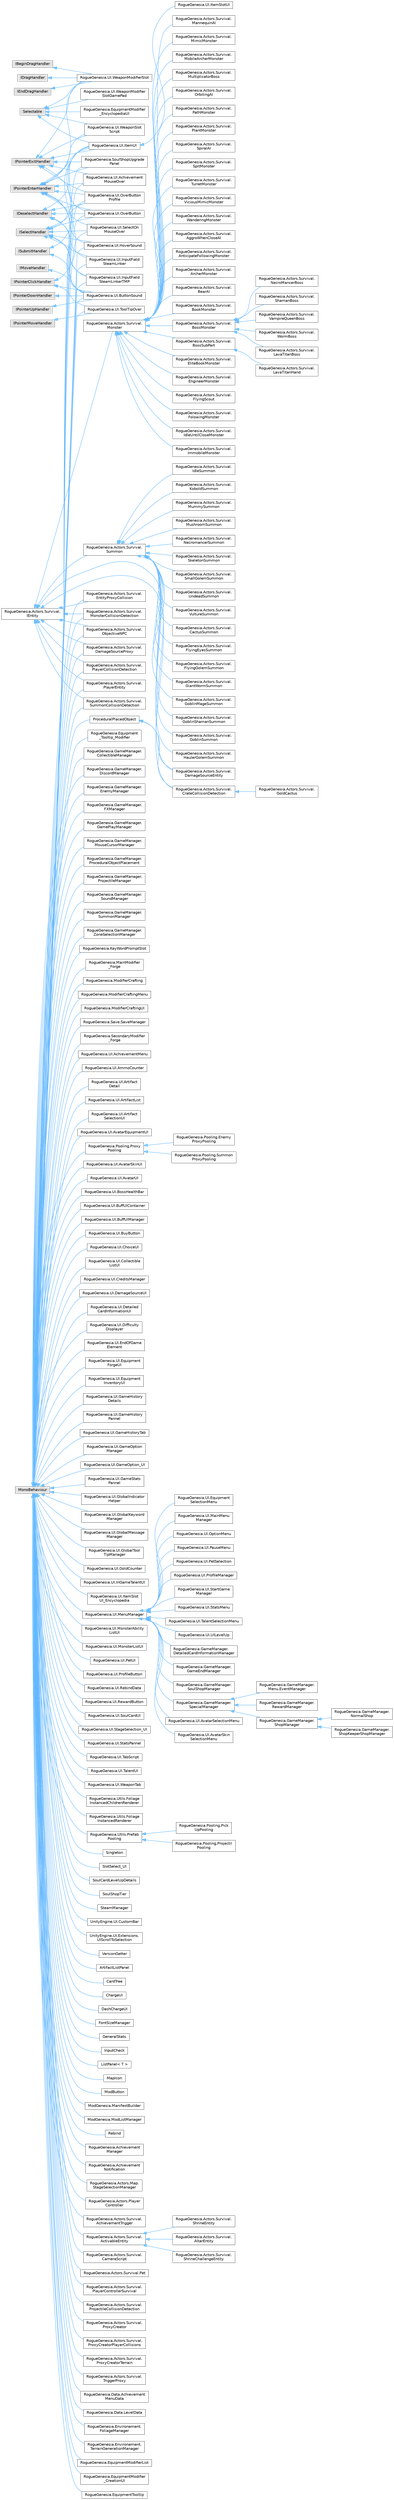 digraph "Graphical Class Hierarchy"
{
 // LATEX_PDF_SIZE
  bgcolor="transparent";
  edge [fontname=Helvetica,fontsize=10,labelfontname=Helvetica,labelfontsize=10];
  node [fontname=Helvetica,fontsize=10,shape=box,height=0.2,width=0.4];
  rankdir="LR";
  Node0 [label="IBeginDragHandler",height=0.2,width=0.4,color="grey60", fillcolor="#E0E0E0", style="filled",tooltip=" "];
  Node0 -> Node1 [dir="back",color="steelblue1",style="solid"];
  Node1 [label="RogueGenesia.UI.WeaponModifierSlot",height=0.2,width=0.4,color="grey40", fillcolor="white", style="filled",URL="$class_rogue_genesia_1_1_u_i_1_1_weapon_modifier_slot.html",tooltip=" "];
  Node146 [label="IDeselectHandler",height=0.2,width=0.4,color="grey60", fillcolor="#E0E0E0", style="filled",tooltip=" "];
  Node146 -> Node147 [dir="back",color="steelblue1",style="solid"];
  Node147 [label="RogueGenesia.UI.InputField\lSteamLinker",height=0.2,width=0.4,color="grey40", fillcolor="white", style="filled",URL="$class_rogue_genesia_1_1_u_i_1_1_input_field_steam_linker.html",tooltip=" "];
  Node146 -> Node150 [dir="back",color="steelblue1",style="solid"];
  Node150 [label="RogueGenesia.UI.InputField\lSteamLinkerTMP",height=0.2,width=0.4,color="grey40", fillcolor="white", style="filled",URL="$class_rogue_genesia_1_1_u_i_1_1_input_field_steam_linker_t_m_p.html",tooltip=" "];
  Node146 -> Node144 [dir="back",color="steelblue1",style="solid"];
  Node144 [label="RogueGenesia.UI.ItemUI",height=0.2,width=0.4,color="grey40", fillcolor="white", style="filled",URL="$class_rogue_genesia_1_1_u_i_1_1_item_u_i.html",tooltip=" "];
  Node144 -> Node145 [dir="back",color="steelblue1",style="solid"];
  Node145 [label="RogueGenesia.UI.ItemSlotUI",height=0.2,width=0.4,color="grey40", fillcolor="white", style="filled",URL="$class_rogue_genesia_1_1_u_i_1_1_item_slot_u_i.html",tooltip=" "];
  Node146 -> Node151 [dir="back",color="steelblue1",style="solid"];
  Node151 [label="RogueGenesia.UI.OverButton",height=0.2,width=0.4,color="grey40", fillcolor="white", style="filled",URL="$class_rogue_genesia_1_1_u_i_1_1_over_button.html",tooltip=" "];
  Node146 -> Node152 [dir="back",color="steelblue1",style="solid"];
  Node152 [label="RogueGenesia.UI.OverButton\lProfile",height=0.2,width=0.4,color="grey40", fillcolor="white", style="filled",URL="$class_rogue_genesia_1_1_u_i_1_1_over_button_profile.html",tooltip=" "];
  Node2 [label="IDragHandler",height=0.2,width=0.4,color="grey60", fillcolor="#E0E0E0", style="filled",tooltip=" "];
  Node2 -> Node1 [dir="back",color="steelblue1",style="solid"];
  Node3 [label="IEndDragHandler",height=0.2,width=0.4,color="grey60", fillcolor="#E0E0E0", style="filled",tooltip=" "];
  Node3 -> Node1 [dir="back",color="steelblue1",style="solid"];
  Node24 [label="RogueGenesia.Actors.Survival.\lIEntity",height=0.2,width=0.4,color="grey40", fillcolor="white", style="filled",URL="$interface_rogue_genesia_1_1_actors_1_1_survival_1_1_i_entity.html",tooltip=" "];
  Node24 -> Node22 [dir="back",color="steelblue1",style="solid"];
  Node22 [label="RogueGenesia.Actors.Survival.\lCrateCollisionDetection",height=0.2,width=0.4,color="grey40", fillcolor="white", style="filled",URL="$class_rogue_genesia_1_1_actors_1_1_survival_1_1_crate_collision_detection.html",tooltip=" "];
  Node22 -> Node23 [dir="back",color="steelblue1",style="solid"];
  Node23 [label="RogueGenesia.Actors.Survival.\lGoldCactus",height=0.2,width=0.4,color="grey40", fillcolor="white", style="filled",URL="$class_rogue_genesia_1_1_actors_1_1_survival_1_1_gold_cactus.html",tooltip=" "];
  Node24 -> Node25 [dir="back",color="steelblue1",style="solid"];
  Node25 [label="RogueGenesia.Actors.Survival.\lDamageSourceEntity",height=0.2,width=0.4,color="grey40", fillcolor="white", style="filled",URL="$class_rogue_genesia_1_1_actors_1_1_survival_1_1_damage_source_entity.html",tooltip=" "];
  Node24 -> Node26 [dir="back",color="steelblue1",style="solid"];
  Node26 [label="RogueGenesia.Actors.Survival.\lDamageSourceProxy",height=0.2,width=0.4,color="grey40", fillcolor="white", style="filled",URL="$class_rogue_genesia_1_1_actors_1_1_survival_1_1_damage_source_proxy.html",tooltip=" "];
  Node24 -> Node27 [dir="back",color="steelblue1",style="solid"];
  Node27 [label="RogueGenesia.Actors.Survival.\lEntityProxyCollision",height=0.2,width=0.4,color="grey40", fillcolor="white", style="filled",URL="$class_rogue_genesia_1_1_actors_1_1_survival_1_1_entity_proxy_collision.html",tooltip=" "];
  Node24 -> Node28 [dir="back",color="steelblue1",style="solid"];
  Node28 [label="RogueGenesia.Actors.Survival.\lMonster",height=0.2,width=0.4,color="grey40", fillcolor="white", style="filled",URL="$class_rogue_genesia_1_1_actors_1_1_survival_1_1_monster.html",tooltip=" "];
  Node28 -> Node29 [dir="back",color="steelblue1",style="solid"];
  Node29 [label="RogueGenesia.Actors.Survival.\lAggroWhenCloseAI",height=0.2,width=0.4,color="grey40", fillcolor="white", style="filled",URL="$class_rogue_genesia_1_1_actors_1_1_survival_1_1_aggro_when_close_a_i.html",tooltip=" "];
  Node28 -> Node30 [dir="back",color="steelblue1",style="solid"];
  Node30 [label="RogueGenesia.Actors.Survival.\lAnticipateFollowingMonster",height=0.2,width=0.4,color="grey40", fillcolor="white", style="filled",URL="$class_rogue_genesia_1_1_actors_1_1_survival_1_1_anticipate_following_monster.html",tooltip=" "];
  Node28 -> Node31 [dir="back",color="steelblue1",style="solid"];
  Node31 [label="RogueGenesia.Actors.Survival.\lArcherMonster",height=0.2,width=0.4,color="grey40", fillcolor="white", style="filled",URL="$class_rogue_genesia_1_1_actors_1_1_survival_1_1_archer_monster.html",tooltip=" "];
  Node28 -> Node32 [dir="back",color="steelblue1",style="solid"];
  Node32 [label="RogueGenesia.Actors.Survival.\lBearAI",height=0.2,width=0.4,color="grey40", fillcolor="white", style="filled",URL="$class_rogue_genesia_1_1_actors_1_1_survival_1_1_bear_a_i.html",tooltip=" "];
  Node28 -> Node33 [dir="back",color="steelblue1",style="solid"];
  Node33 [label="RogueGenesia.Actors.Survival.\lBookMonster",height=0.2,width=0.4,color="grey40", fillcolor="white", style="filled",URL="$class_rogue_genesia_1_1_actors_1_1_survival_1_1_book_monster.html",tooltip=" "];
  Node28 -> Node34 [dir="back",color="steelblue1",style="solid"];
  Node34 [label="RogueGenesia.Actors.Survival.\lBossMonster",height=0.2,width=0.4,color="grey40", fillcolor="white", style="filled",URL="$class_rogue_genesia_1_1_actors_1_1_survival_1_1_boss_monster.html",tooltip=" "];
  Node34 -> Node35 [dir="back",color="steelblue1",style="solid"];
  Node35 [label="RogueGenesia.Actors.Survival.\lLavaTitanBoss",height=0.2,width=0.4,color="grey40", fillcolor="white", style="filled",URL="$class_rogue_genesia_1_1_actors_1_1_survival_1_1_lava_titan_boss.html",tooltip=" "];
  Node34 -> Node36 [dir="back",color="steelblue1",style="solid"];
  Node36 [label="RogueGenesia.Actors.Survival.\lNecroMancerBoss",height=0.2,width=0.4,color="grey40", fillcolor="white", style="filled",URL="$class_rogue_genesia_1_1_actors_1_1_survival_1_1_necro_mancer_boss.html",tooltip=" "];
  Node34 -> Node37 [dir="back",color="steelblue1",style="solid"];
  Node37 [label="RogueGenesia.Actors.Survival.\lShamanBoss",height=0.2,width=0.4,color="grey40", fillcolor="white", style="filled",URL="$class_rogue_genesia_1_1_actors_1_1_survival_1_1_shaman_boss.html",tooltip=" "];
  Node34 -> Node38 [dir="back",color="steelblue1",style="solid"];
  Node38 [label="RogueGenesia.Actors.Survival.\lVampireQueenBoss",height=0.2,width=0.4,color="grey40", fillcolor="white", style="filled",URL="$class_rogue_genesia_1_1_actors_1_1_survival_1_1_vampire_queen_boss.html",tooltip=" "];
  Node34 -> Node39 [dir="back",color="steelblue1",style="solid"];
  Node39 [label="RogueGenesia.Actors.Survival.\lWormBoss",height=0.2,width=0.4,color="grey40", fillcolor="white", style="filled",URL="$class_rogue_genesia_1_1_actors_1_1_survival_1_1_worm_boss.html",tooltip=" "];
  Node28 -> Node40 [dir="back",color="steelblue1",style="solid"];
  Node40 [label="RogueGenesia.Actors.Survival.\lBossSubPart",height=0.2,width=0.4,color="grey40", fillcolor="white", style="filled",URL="$class_rogue_genesia_1_1_actors_1_1_survival_1_1_boss_sub_part.html",tooltip=" "];
  Node40 -> Node41 [dir="back",color="steelblue1",style="solid"];
  Node41 [label="RogueGenesia.Actors.Survival.\lLavaTitanHand",height=0.2,width=0.4,color="grey40", fillcolor="white", style="filled",URL="$class_rogue_genesia_1_1_actors_1_1_survival_1_1_lava_titan_hand.html",tooltip=" "];
  Node28 -> Node42 [dir="back",color="steelblue1",style="solid"];
  Node42 [label="RogueGenesia.Actors.Survival.\lEliteBookMonster",height=0.2,width=0.4,color="grey40", fillcolor="white", style="filled",URL="$class_rogue_genesia_1_1_actors_1_1_survival_1_1_elite_book_monster.html",tooltip=" "];
  Node28 -> Node43 [dir="back",color="steelblue1",style="solid"];
  Node43 [label="RogueGenesia.Actors.Survival.\lEngineerMonster",height=0.2,width=0.4,color="grey40", fillcolor="white", style="filled",URL="$class_rogue_genesia_1_1_actors_1_1_survival_1_1_engineer_monster.html",tooltip=" "];
  Node28 -> Node44 [dir="back",color="steelblue1",style="solid"];
  Node44 [label="RogueGenesia.Actors.Survival.\lFlyingScout",height=0.2,width=0.4,color="grey40", fillcolor="white", style="filled",URL="$class_rogue_genesia_1_1_actors_1_1_survival_1_1_flying_scout.html",tooltip=" "];
  Node28 -> Node45 [dir="back",color="steelblue1",style="solid"];
  Node45 [label="RogueGenesia.Actors.Survival.\lFolowingMonster",height=0.2,width=0.4,color="grey40", fillcolor="white", style="filled",URL="$class_rogue_genesia_1_1_actors_1_1_survival_1_1_folowing_monster.html",tooltip=" "];
  Node28 -> Node46 [dir="back",color="steelblue1",style="solid"];
  Node46 [label="RogueGenesia.Actors.Survival.\lIdleUntilCloseMonster",height=0.2,width=0.4,color="grey40", fillcolor="white", style="filled",URL="$class_rogue_genesia_1_1_actors_1_1_survival_1_1_idle_until_close_monster.html",tooltip=" "];
  Node28 -> Node47 [dir="back",color="steelblue1",style="solid"];
  Node47 [label="RogueGenesia.Actors.Survival.\lImmobileMonster",height=0.2,width=0.4,color="grey40", fillcolor="white", style="filled",URL="$class_rogue_genesia_1_1_actors_1_1_survival_1_1_immobile_monster.html",tooltip=" "];
  Node28 -> Node48 [dir="back",color="steelblue1",style="solid"];
  Node48 [label="RogueGenesia.Actors.Survival.\lMannequinAI",height=0.2,width=0.4,color="grey40", fillcolor="white", style="filled",URL="$class_rogue_genesia_1_1_actors_1_1_survival_1_1_mannequin_a_i.html",tooltip=" "];
  Node28 -> Node49 [dir="back",color="steelblue1",style="solid"];
  Node49 [label="RogueGenesia.Actors.Survival.\lMimicMonster",height=0.2,width=0.4,color="grey40", fillcolor="white", style="filled",URL="$class_rogue_genesia_1_1_actors_1_1_survival_1_1_mimic_monster.html",tooltip=" "];
  Node28 -> Node50 [dir="back",color="steelblue1",style="solid"];
  Node50 [label="RogueGenesia.Actors.Survival.\lMobileArcherMonster",height=0.2,width=0.4,color="grey40", fillcolor="white", style="filled",URL="$class_rogue_genesia_1_1_actors_1_1_survival_1_1_mobile_archer_monster.html",tooltip=" "];
  Node28 -> Node51 [dir="back",color="steelblue1",style="solid"];
  Node51 [label="RogueGenesia.Actors.Survival.\lMultiplicatorBoss",height=0.2,width=0.4,color="grey40", fillcolor="white", style="filled",URL="$class_rogue_genesia_1_1_actors_1_1_survival_1_1_multiplicator_boss.html",tooltip=" "];
  Node28 -> Node52 [dir="back",color="steelblue1",style="solid"];
  Node52 [label="RogueGenesia.Actors.Survival.\lOrbitingAI",height=0.2,width=0.4,color="grey40", fillcolor="white", style="filled",URL="$class_rogue_genesia_1_1_actors_1_1_survival_1_1_orbiting_a_i.html",tooltip=" "];
  Node28 -> Node53 [dir="back",color="steelblue1",style="solid"];
  Node53 [label="RogueGenesia.Actors.Survival.\lPathMonster",height=0.2,width=0.4,color="grey40", fillcolor="white", style="filled",URL="$class_rogue_genesia_1_1_actors_1_1_survival_1_1_path_monster.html",tooltip=" "];
  Node28 -> Node54 [dir="back",color="steelblue1",style="solid"];
  Node54 [label="RogueGenesia.Actors.Survival.\lPlantMonster",height=0.2,width=0.4,color="grey40", fillcolor="white", style="filled",URL="$class_rogue_genesia_1_1_actors_1_1_survival_1_1_plant_monster.html",tooltip=" "];
  Node28 -> Node55 [dir="back",color="steelblue1",style="solid"];
  Node55 [label="RogueGenesia.Actors.Survival.\lSpiralAI",height=0.2,width=0.4,color="grey40", fillcolor="white", style="filled",URL="$class_rogue_genesia_1_1_actors_1_1_survival_1_1_spiral_a_i.html",tooltip=" "];
  Node28 -> Node56 [dir="back",color="steelblue1",style="solid"];
  Node56 [label="RogueGenesia.Actors.Survival.\lSpitMonster",height=0.2,width=0.4,color="grey40", fillcolor="white", style="filled",URL="$class_rogue_genesia_1_1_actors_1_1_survival_1_1_spit_monster.html",tooltip=" "];
  Node28 -> Node57 [dir="back",color="steelblue1",style="solid"];
  Node57 [label="RogueGenesia.Actors.Survival.\lTurretMonster",height=0.2,width=0.4,color="grey40", fillcolor="white", style="filled",URL="$class_rogue_genesia_1_1_actors_1_1_survival_1_1_turret_monster.html",tooltip=" "];
  Node28 -> Node58 [dir="back",color="steelblue1",style="solid"];
  Node58 [label="RogueGenesia.Actors.Survival.\lViciousMimicMonster",height=0.2,width=0.4,color="grey40", fillcolor="white", style="filled",URL="$class_rogue_genesia_1_1_actors_1_1_survival_1_1_vicious_mimic_monster.html",tooltip=" "];
  Node28 -> Node59 [dir="back",color="steelblue1",style="solid"];
  Node59 [label="RogueGenesia.Actors.Survival.\lWanderingMonster",height=0.2,width=0.4,color="grey40", fillcolor="white", style="filled",URL="$class_rogue_genesia_1_1_actors_1_1_survival_1_1_wandering_monster.html",tooltip=" "];
  Node24 -> Node60 [dir="back",color="steelblue1",style="solid"];
  Node60 [label="RogueGenesia.Actors.Survival.\lMonsterCollisionDetection",height=0.2,width=0.4,color="grey40", fillcolor="white", style="filled",URL="$class_rogue_genesia_1_1_actors_1_1_survival_1_1_monster_collision_detection.html",tooltip=" "];
  Node24 -> Node61 [dir="back",color="steelblue1",style="solid"];
  Node61 [label="RogueGenesia.Actors.Survival.\lObjectiveNPC",height=0.2,width=0.4,color="grey40", fillcolor="white", style="filled",URL="$class_rogue_genesia_1_1_actors_1_1_survival_1_1_objective_n_p_c.html",tooltip=" "];
  Node24 -> Node62 [dir="back",color="steelblue1",style="solid"];
  Node62 [label="RogueGenesia.Actors.Survival.\lPlayerCollisionDetection",height=0.2,width=0.4,color="grey40", fillcolor="white", style="filled",URL="$class_rogue_genesia_1_1_actors_1_1_survival_1_1_player_collision_detection.html",tooltip=" "];
  Node24 -> Node63 [dir="back",color="steelblue1",style="solid"];
  Node63 [label="RogueGenesia.Actors.Survival.\lPlayerEntity",height=0.2,width=0.4,color="grey40", fillcolor="white", style="filled",URL="$class_rogue_genesia_1_1_actors_1_1_survival_1_1_player_entity.html",tooltip=" "];
  Node24 -> Node64 [dir="back",color="steelblue1",style="solid"];
  Node64 [label="RogueGenesia.Actors.Survival.\lSummon",height=0.2,width=0.4,color="grey40", fillcolor="white", style="filled",URL="$class_rogue_genesia_1_1_actors_1_1_survival_1_1_summon.html",tooltip=" "];
  Node64 -> Node65 [dir="back",color="steelblue1",style="solid"];
  Node65 [label="RogueGenesia.Actors.Survival.\lCactusSummon",height=0.2,width=0.4,color="grey40", fillcolor="white", style="filled",URL="$class_rogue_genesia_1_1_actors_1_1_survival_1_1_cactus_summon.html",tooltip=" "];
  Node64 -> Node66 [dir="back",color="steelblue1",style="solid"];
  Node66 [label="RogueGenesia.Actors.Survival.\lFlyingEyesSummon",height=0.2,width=0.4,color="grey40", fillcolor="white", style="filled",URL="$class_rogue_genesia_1_1_actors_1_1_survival_1_1_flying_eyes_summon.html",tooltip=" "];
  Node64 -> Node67 [dir="back",color="steelblue1",style="solid"];
  Node67 [label="RogueGenesia.Actors.Survival.\lFlyingGolemSummon",height=0.2,width=0.4,color="grey40", fillcolor="white", style="filled",URL="$class_rogue_genesia_1_1_actors_1_1_survival_1_1_flying_golem_summon.html",tooltip=" "];
  Node64 -> Node68 [dir="back",color="steelblue1",style="solid"];
  Node68 [label="RogueGenesia.Actors.Survival.\lGiantWormSummon",height=0.2,width=0.4,color="grey40", fillcolor="white", style="filled",URL="$class_rogue_genesia_1_1_actors_1_1_survival_1_1_giant_worm_summon.html",tooltip=" "];
  Node64 -> Node69 [dir="back",color="steelblue1",style="solid"];
  Node69 [label="RogueGenesia.Actors.Survival.\lGoblinMageSummon",height=0.2,width=0.4,color="grey40", fillcolor="white", style="filled",URL="$class_rogue_genesia_1_1_actors_1_1_survival_1_1_goblin_mage_summon.html",tooltip=" "];
  Node64 -> Node70 [dir="back",color="steelblue1",style="solid"];
  Node70 [label="RogueGenesia.Actors.Survival.\lGoblinShamanSummon",height=0.2,width=0.4,color="grey40", fillcolor="white", style="filled",URL="$class_rogue_genesia_1_1_actors_1_1_survival_1_1_goblin_shaman_summon.html",tooltip=" "];
  Node64 -> Node71 [dir="back",color="steelblue1",style="solid"];
  Node71 [label="RogueGenesia.Actors.Survival.\lGoblinSummon",height=0.2,width=0.4,color="grey40", fillcolor="white", style="filled",URL="$class_rogue_genesia_1_1_actors_1_1_survival_1_1_goblin_summon.html",tooltip=" "];
  Node64 -> Node72 [dir="back",color="steelblue1",style="solid"];
  Node72 [label="RogueGenesia.Actors.Survival.\lHaulerGolemSummon",height=0.2,width=0.4,color="grey40", fillcolor="white", style="filled",URL="$class_rogue_genesia_1_1_actors_1_1_survival_1_1_hauler_golem_summon.html",tooltip=" "];
  Node64 -> Node73 [dir="back",color="steelblue1",style="solid"];
  Node73 [label="RogueGenesia.Actors.Survival.\lIdleSummon",height=0.2,width=0.4,color="grey40", fillcolor="white", style="filled",URL="$class_rogue_genesia_1_1_actors_1_1_survival_1_1_idle_summon.html",tooltip=" "];
  Node64 -> Node74 [dir="back",color="steelblue1",style="solid"];
  Node74 [label="RogueGenesia.Actors.Survival.\lKoboldSummon",height=0.2,width=0.4,color="grey40", fillcolor="white", style="filled",URL="$class_rogue_genesia_1_1_actors_1_1_survival_1_1_kobold_summon.html",tooltip=" "];
  Node64 -> Node75 [dir="back",color="steelblue1",style="solid"];
  Node75 [label="RogueGenesia.Actors.Survival.\lMummySummon",height=0.2,width=0.4,color="grey40", fillcolor="white", style="filled",URL="$class_rogue_genesia_1_1_actors_1_1_survival_1_1_mummy_summon.html",tooltip=" "];
  Node64 -> Node76 [dir="back",color="steelblue1",style="solid"];
  Node76 [label="RogueGenesia.Actors.Survival.\lMushroomSummon",height=0.2,width=0.4,color="grey40", fillcolor="white", style="filled",URL="$class_rogue_genesia_1_1_actors_1_1_survival_1_1_mushroom_summon.html",tooltip=" "];
  Node64 -> Node77 [dir="back",color="steelblue1",style="solid"];
  Node77 [label="RogueGenesia.Actors.Survival.\lNecromancerSummon",height=0.2,width=0.4,color="grey40", fillcolor="white", style="filled",URL="$class_rogue_genesia_1_1_actors_1_1_survival_1_1_necromancer_summon.html",tooltip=" "];
  Node64 -> Node78 [dir="back",color="steelblue1",style="solid"];
  Node78 [label="RogueGenesia.Actors.Survival.\lSkeletonSummon",height=0.2,width=0.4,color="grey40", fillcolor="white", style="filled",URL="$class_rogue_genesia_1_1_actors_1_1_survival_1_1_skeleton_summon.html",tooltip=" "];
  Node64 -> Node79 [dir="back",color="steelblue1",style="solid"];
  Node79 [label="RogueGenesia.Actors.Survival.\lSmallGolemSummon",height=0.2,width=0.4,color="grey40", fillcolor="white", style="filled",URL="$class_rogue_genesia_1_1_actors_1_1_survival_1_1_small_golem_summon.html",tooltip=" "];
  Node64 -> Node80 [dir="back",color="steelblue1",style="solid"];
  Node80 [label="RogueGenesia.Actors.Survival.\lUndeadSummon",height=0.2,width=0.4,color="grey40", fillcolor="white", style="filled",URL="$class_rogue_genesia_1_1_actors_1_1_survival_1_1_undead_summon.html",tooltip=" "];
  Node64 -> Node81 [dir="back",color="steelblue1",style="solid"];
  Node81 [label="RogueGenesia.Actors.Survival.\lVultureSummon",height=0.2,width=0.4,color="grey40", fillcolor="white", style="filled",URL="$class_rogue_genesia_1_1_actors_1_1_survival_1_1_vulture_summon.html",tooltip=" "];
  Node24 -> Node82 [dir="back",color="steelblue1",style="solid"];
  Node82 [label="RogueGenesia.Actors.Survival.\lSummonCollisionDetection",height=0.2,width=0.4,color="grey40", fillcolor="white", style="filled",URL="$class_rogue_genesia_1_1_actors_1_1_survival_1_1_summon_collision_detection.html",tooltip=" "];
  Node142 [label="IMoveHandler",height=0.2,width=0.4,color="grey60", fillcolor="#E0E0E0", style="filled",tooltip=" "];
  Node142 -> Node141 [dir="back",color="steelblue1",style="solid"];
  Node141 [label="RogueGenesia.UI.ButtonSound",height=0.2,width=0.4,color="grey40", fillcolor="white", style="filled",URL="$class_rogue_genesia_1_1_u_i_1_1_button_sound.html",tooltip=" "];
  Node143 [label="IPointerClickHandler",height=0.2,width=0.4,color="grey60", fillcolor="#E0E0E0", style="filled",tooltip=" "];
  Node143 -> Node141 [dir="back",color="steelblue1",style="solid"];
  Node143 -> Node144 [dir="back",color="steelblue1",style="solid"];
  Node143 -> Node159 [dir="back",color="steelblue1",style="solid"];
  Node159 [label="RogueGenesia.UI.ToolTipOver",height=0.2,width=0.4,color="grey40", fillcolor="white", style="filled",URL="$class_rogue_genesia_1_1_u_i_1_1_tool_tip_over.html",tooltip=" "];
  Node161 [label="IPointerDownHandler",height=0.2,width=0.4,color="grey60", fillcolor="#E0E0E0", style="filled",tooltip=" "];
  Node161 -> Node141 [dir="back",color="steelblue1",style="solid"];
  Node4 [label="IPointerEnterHandler",height=0.2,width=0.4,color="grey60", fillcolor="#E0E0E0", style="filled",tooltip=" "];
  Node4 -> Node5 [dir="back",color="steelblue1",style="solid"];
  Node5 [label="RogueGenesia.SoulShopUpgrade\lPanel",height=0.2,width=0.4,color="grey40", fillcolor="white", style="filled",URL="$class_rogue_genesia_1_1_soul_shop_upgrade_panel.html",tooltip=" "];
  Node4 -> Node7 [dir="back",color="steelblue1",style="solid"];
  Node7 [label="RogueGenesia.UI.Achievement\lMouseOver",height=0.2,width=0.4,color="grey40", fillcolor="white", style="filled",URL="$class_rogue_genesia_1_1_u_i_1_1_achievement_mouse_over.html",tooltip=" "];
  Node4 -> Node141 [dir="back",color="steelblue1",style="solid"];
  Node4 -> Node149 [dir="back",color="steelblue1",style="solid"];
  Node149 [label="RogueGenesia.UI.HoverSound",height=0.2,width=0.4,color="grey40", fillcolor="white", style="filled",URL="$class_rogue_genesia_1_1_u_i_1_1_hover_sound.html",tooltip=" "];
  Node4 -> Node144 [dir="back",color="steelblue1",style="solid"];
  Node4 -> Node151 [dir="back",color="steelblue1",style="solid"];
  Node4 -> Node152 [dir="back",color="steelblue1",style="solid"];
  Node4 -> Node153 [dir="back",color="steelblue1",style="solid"];
  Node153 [label="RogueGenesia.UI.SelectOn\lMouseOver",height=0.2,width=0.4,color="grey40", fillcolor="white", style="filled",URL="$class_rogue_genesia_1_1_u_i_1_1_select_on_mouse_over.html",tooltip=" "];
  Node4 -> Node1 [dir="back",color="steelblue1",style="solid"];
  Node4 -> Node158 [dir="back",color="steelblue1",style="solid"];
  Node158 [label="RogueGenesia.UI.WeaponSlot\lScript",height=0.2,width=0.4,color="grey40", fillcolor="white", style="filled",URL="$class_rogue_genesia_1_1_u_i_1_1_weapon_slot_script.html",tooltip=" "];
  Node6 [label="IPointerExitHandler",height=0.2,width=0.4,color="grey60", fillcolor="#E0E0E0", style="filled",tooltip=" "];
  Node6 -> Node5 [dir="back",color="steelblue1",style="solid"];
  Node6 -> Node7 [dir="back",color="steelblue1",style="solid"];
  Node6 -> Node144 [dir="back",color="steelblue1",style="solid"];
  Node6 -> Node151 [dir="back",color="steelblue1",style="solid"];
  Node6 -> Node152 [dir="back",color="steelblue1",style="solid"];
  Node6 -> Node1 [dir="back",color="steelblue1",style="solid"];
  Node6 -> Node158 [dir="back",color="steelblue1",style="solid"];
  Node160 [label="IPointerMoveHandler",height=0.2,width=0.4,color="grey60", fillcolor="#E0E0E0", style="filled",tooltip=" "];
  Node160 -> Node159 [dir="back",color="steelblue1",style="solid"];
  Node162 [label="IPointerUpHandler",height=0.2,width=0.4,color="grey60", fillcolor="#E0E0E0", style="filled",tooltip=" "];
  Node162 -> Node141 [dir="back",color="steelblue1",style="solid"];
  Node148 [label="ISelectHandler",height=0.2,width=0.4,color="grey60", fillcolor="#E0E0E0", style="filled",tooltip=" "];
  Node148 -> Node141 [dir="back",color="steelblue1",style="solid"];
  Node148 -> Node149 [dir="back",color="steelblue1",style="solid"];
  Node148 -> Node147 [dir="back",color="steelblue1",style="solid"];
  Node148 -> Node150 [dir="back",color="steelblue1",style="solid"];
  Node148 -> Node144 [dir="back",color="steelblue1",style="solid"];
  Node148 -> Node151 [dir="back",color="steelblue1",style="solid"];
  Node148 -> Node152 [dir="back",color="steelblue1",style="solid"];
  Node148 -> Node153 [dir="back",color="steelblue1",style="solid"];
  Node154 [label="ISubmitHandler",height=0.2,width=0.4,color="grey60", fillcolor="#E0E0E0", style="filled",tooltip=" "];
  Node154 -> Node141 [dir="back",color="steelblue1",style="solid"];
  Node154 -> Node144 [dir="back",color="steelblue1",style="solid"];
  Node8 [label="MonoBehaviour",height=0.2,width=0.4,color="grey60", fillcolor="#E0E0E0", style="filled",tooltip=" "];
  Node8 -> Node9 [dir="back",color="steelblue1",style="solid"];
  Node9 [label="ArtifactListPanel",height=0.2,width=0.4,color="grey40", fillcolor="white", style="filled",URL="$class_artifact_list_panel.html",tooltip=" "];
  Node8 -> Node10 [dir="back",color="steelblue1",style="solid"];
  Node10 [label="CardTree",height=0.2,width=0.4,color="grey40", fillcolor="white", style="filled",URL="$class_card_tree.html",tooltip=" "];
  Node8 -> Node11 [dir="back",color="steelblue1",style="solid"];
  Node11 [label="ChargeUI",height=0.2,width=0.4,color="grey40", fillcolor="white", style="filled",URL="$class_charge_u_i.html",tooltip=" "];
  Node8 -> Node12 [dir="back",color="steelblue1",style="solid"];
  Node12 [label="DashChargeUI",height=0.2,width=0.4,color="grey40", fillcolor="white", style="filled",URL="$class_dash_charge_u_i.html",tooltip=" "];
  Node8 -> Node13 [dir="back",color="steelblue1",style="solid"];
  Node13 [label="FontSizeManager",height=0.2,width=0.4,color="grey40", fillcolor="white", style="filled",URL="$class_font_size_manager.html",tooltip=" "];
  Node8 -> Node14 [dir="back",color="steelblue1",style="solid"];
  Node14 [label="GeneralStats",height=0.2,width=0.4,color="grey40", fillcolor="white", style="filled",URL="$class_general_stats.html",tooltip=" "];
  Node8 -> Node15 [dir="back",color="steelblue1",style="solid"];
  Node15 [label="InputCheck",height=0.2,width=0.4,color="grey40", fillcolor="white", style="filled",URL="$class_input_check.html",tooltip=" "];
  Node8 -> Node16 [dir="back",color="steelblue1",style="solid"];
  Node16 [label="ListPanel\< T \>",height=0.2,width=0.4,color="grey40", fillcolor="white", style="filled",URL="$class_list_panel.html",tooltip=" "];
  Node8 -> Node17 [dir="back",color="steelblue1",style="solid"];
  Node17 [label="MapIcon",height=0.2,width=0.4,color="grey40", fillcolor="white", style="filled",URL="$class_map_icon.html",tooltip=" "];
  Node8 -> Node18 [dir="back",color="steelblue1",style="solid"];
  Node18 [label="ModButton",height=0.2,width=0.4,color="grey40", fillcolor="white", style="filled",URL="$class_mod_button.html",tooltip=" "];
  Node8 -> Node19 [dir="back",color="steelblue1",style="solid"];
  Node19 [label="ModGenesia.ManifestBuilder",height=0.2,width=0.4,color="grey40", fillcolor="white", style="filled",URL="$class_mod_genesia_1_1_manifest_builder.html",tooltip=" "];
  Node8 -> Node20 [dir="back",color="steelblue1",style="solid"];
  Node20 [label="ModGenesia.ModListManager",height=0.2,width=0.4,color="grey40", fillcolor="white", style="filled",URL="$class_mod_genesia_1_1_mod_list_manager.html",tooltip=" "];
  Node8 -> Node21 [dir="back",color="steelblue1",style="solid"];
  Node21 [label="ProceduralPlacedObject",height=0.2,width=0.4,color="grey40", fillcolor="white", style="filled",URL="$class_procedural_placed_object.html",tooltip=" "];
  Node21 -> Node22 [dir="back",color="steelblue1",style="solid"];
  Node21 -> Node25 [dir="back",color="steelblue1",style="solid"];
  Node8 -> Node83 [dir="back",color="steelblue1",style="solid"];
  Node83 [label="Rebind",height=0.2,width=0.4,color="grey40", fillcolor="white", style="filled",URL="$class_rebind.html",tooltip=" "];
  Node8 -> Node84 [dir="back",color="steelblue1",style="solid"];
  Node84 [label="RogueGenesia.Achievement\lManager",height=0.2,width=0.4,color="grey40", fillcolor="white", style="filled",URL="$class_rogue_genesia_1_1_achievement_manager.html",tooltip=" "];
  Node8 -> Node85 [dir="back",color="steelblue1",style="solid"];
  Node85 [label="RogueGenesia.Achievement\lNotification",height=0.2,width=0.4,color="grey40", fillcolor="white", style="filled",URL="$class_rogue_genesia_1_1_achievement_notification.html",tooltip=" "];
  Node8 -> Node86 [dir="back",color="steelblue1",style="solid"];
  Node86 [label="RogueGenesia.Actors.Map.\lStageSelectionManager",height=0.2,width=0.4,color="grey40", fillcolor="white", style="filled",URL="$class_rogue_genesia_1_1_actors_1_1_map_1_1_stage_selection_manager.html",tooltip=" "];
  Node8 -> Node87 [dir="back",color="steelblue1",style="solid"];
  Node87 [label="RogueGenesia.Actors.Player\lController",height=0.2,width=0.4,color="grey40", fillcolor="white", style="filled",URL="$class_rogue_genesia_1_1_actors_1_1_player_controller.html",tooltip=" "];
  Node8 -> Node88 [dir="back",color="steelblue1",style="solid"];
  Node88 [label="RogueGenesia.Actors.Survival.\lAchievementTrigger",height=0.2,width=0.4,color="grey40", fillcolor="white", style="filled",URL="$class_rogue_genesia_1_1_actors_1_1_survival_1_1_achievement_trigger.html",tooltip=" "];
  Node8 -> Node89 [dir="back",color="steelblue1",style="solid"];
  Node89 [label="RogueGenesia.Actors.Survival.\lActivableEntity",height=0.2,width=0.4,color="grey40", fillcolor="white", style="filled",URL="$class_rogue_genesia_1_1_actors_1_1_survival_1_1_activable_entity.html",tooltip=" "];
  Node89 -> Node90 [dir="back",color="steelblue1",style="solid"];
  Node90 [label="RogueGenesia.Actors.Survival.\lAltarEntity",height=0.2,width=0.4,color="grey40", fillcolor="white", style="filled",URL="$class_rogue_genesia_1_1_actors_1_1_survival_1_1_altar_entity.html",tooltip=" "];
  Node89 -> Node91 [dir="back",color="steelblue1",style="solid"];
  Node91 [label="RogueGenesia.Actors.Survival.\lShrineChallengeEntity",height=0.2,width=0.4,color="grey40", fillcolor="white", style="filled",URL="$class_rogue_genesia_1_1_actors_1_1_survival_1_1_shrine_challenge_entity.html",tooltip=" "];
  Node89 -> Node92 [dir="back",color="steelblue1",style="solid"];
  Node92 [label="RogueGenesia.Actors.Survival.\lShrineEntity",height=0.2,width=0.4,color="grey40", fillcolor="white", style="filled",URL="$class_rogue_genesia_1_1_actors_1_1_survival_1_1_shrine_entity.html",tooltip=" "];
  Node8 -> Node93 [dir="back",color="steelblue1",style="solid"];
  Node93 [label="RogueGenesia.Actors.Survival.\lCameraScript",height=0.2,width=0.4,color="grey40", fillcolor="white", style="filled",URL="$class_rogue_genesia_1_1_actors_1_1_survival_1_1_camera_script.html",tooltip=" "];
  Node8 -> Node26 [dir="back",color="steelblue1",style="solid"];
  Node8 -> Node27 [dir="back",color="steelblue1",style="solid"];
  Node8 -> Node60 [dir="back",color="steelblue1",style="solid"];
  Node8 -> Node61 [dir="back",color="steelblue1",style="solid"];
  Node8 -> Node94 [dir="back",color="steelblue1",style="solid"];
  Node94 [label="RogueGenesia.Actors.Survival.Pet",height=0.2,width=0.4,color="grey40", fillcolor="white", style="filled",URL="$class_rogue_genesia_1_1_actors_1_1_survival_1_1_pet.html",tooltip=" "];
  Node8 -> Node62 [dir="back",color="steelblue1",style="solid"];
  Node8 -> Node95 [dir="back",color="steelblue1",style="solid"];
  Node95 [label="RogueGenesia.Actors.Survival.\lPlayerControllerSurvival",height=0.2,width=0.4,color="grey40", fillcolor="white", style="filled",URL="$class_rogue_genesia_1_1_actors_1_1_survival_1_1_player_controller_survival.html",tooltip=" "];
  Node8 -> Node63 [dir="back",color="steelblue1",style="solid"];
  Node8 -> Node96 [dir="back",color="steelblue1",style="solid"];
  Node96 [label="RogueGenesia.Actors.Survival.\lProjectileCollisionDetection",height=0.2,width=0.4,color="grey40", fillcolor="white", style="filled",URL="$class_rogue_genesia_1_1_actors_1_1_survival_1_1_projectile_collision_detection.html",tooltip=" "];
  Node8 -> Node97 [dir="back",color="steelblue1",style="solid"];
  Node97 [label="RogueGenesia.Actors.Survival.\lProxyCreator",height=0.2,width=0.4,color="grey40", fillcolor="white", style="filled",URL="$class_rogue_genesia_1_1_actors_1_1_survival_1_1_proxy_creator.html",tooltip=" "];
  Node8 -> Node98 [dir="back",color="steelblue1",style="solid"];
  Node98 [label="RogueGenesia.Actors.Survival.\lProxyCreatorPlayerCollisions",height=0.2,width=0.4,color="grey40", fillcolor="white", style="filled",URL="$class_rogue_genesia_1_1_actors_1_1_survival_1_1_proxy_creator_player_collisions.html",tooltip=" "];
  Node8 -> Node99 [dir="back",color="steelblue1",style="solid"];
  Node99 [label="RogueGenesia.Actors.Survival.\lProxyCreatorTerrain",height=0.2,width=0.4,color="grey40", fillcolor="white", style="filled",URL="$class_rogue_genesia_1_1_actors_1_1_survival_1_1_proxy_creator_terrain.html",tooltip=" "];
  Node8 -> Node82 [dir="back",color="steelblue1",style="solid"];
  Node8 -> Node100 [dir="back",color="steelblue1",style="solid"];
  Node100 [label="RogueGenesia.Actors.Survival.\lTriggerProxy",height=0.2,width=0.4,color="grey40", fillcolor="white", style="filled",URL="$class_rogue_genesia_1_1_actors_1_1_survival_1_1_trigger_proxy.html",tooltip=" "];
  Node8 -> Node101 [dir="back",color="steelblue1",style="solid"];
  Node101 [label="RogueGenesia.Data.Achievement\lMenuData",height=0.2,width=0.4,color="grey40", fillcolor="white", style="filled",URL="$class_rogue_genesia_1_1_data_1_1_achievement_menu_data.html",tooltip=" "];
  Node8 -> Node102 [dir="back",color="steelblue1",style="solid"];
  Node102 [label="RogueGenesia.Data.LevelData",height=0.2,width=0.4,color="grey40", fillcolor="white", style="filled",URL="$class_rogue_genesia_1_1_data_1_1_level_data.html",tooltip=" "];
  Node8 -> Node103 [dir="back",color="steelblue1",style="solid"];
  Node103 [label="RogueGenesia.Environement.\lFoliageManager",height=0.2,width=0.4,color="grey40", fillcolor="white", style="filled",URL="$class_rogue_genesia_1_1_environement_1_1_foliage_manager.html",tooltip=" "];
  Node8 -> Node104 [dir="back",color="steelblue1",style="solid"];
  Node104 [label="RogueGenesia.Environement.\lTerrainGenerationManager",height=0.2,width=0.4,color="grey40", fillcolor="white", style="filled",URL="$class_rogue_genesia_1_1_environement_1_1_terrain_generation_manager.html",tooltip=" "];
  Node8 -> Node105 [dir="back",color="steelblue1",style="solid"];
  Node105 [label="RogueGenesia.EquipmentModifierList",height=0.2,width=0.4,color="grey40", fillcolor="white", style="filled",URL="$class_rogue_genesia_1_1_equipment_modifier_list.html",tooltip=" "];
  Node8 -> Node106 [dir="back",color="steelblue1",style="solid"];
  Node106 [label="RogueGenesia.EquipmentModifier\l_CreationUI",height=0.2,width=0.4,color="grey40", fillcolor="white", style="filled",URL="$class_rogue_genesia_1_1_equipment_modifier___creation_u_i.html",tooltip=" "];
  Node8 -> Node107 [dir="back",color="steelblue1",style="solid"];
  Node107 [label="RogueGenesia.EquipmentTooltip",height=0.2,width=0.4,color="grey40", fillcolor="white", style="filled",URL="$class_rogue_genesia_1_1_equipment_tooltip.html",tooltip=" "];
  Node8 -> Node108 [dir="back",color="steelblue1",style="solid"];
  Node108 [label="RogueGenesia.Equipment\l_Tooltip_Modifier",height=0.2,width=0.4,color="grey40", fillcolor="white", style="filled",URL="$class_rogue_genesia_1_1_equipment___tooltip___modifier.html",tooltip=" "];
  Node8 -> Node109 [dir="back",color="steelblue1",style="solid"];
  Node109 [label="RogueGenesia.GameManager.\lCollectibleManager",height=0.2,width=0.4,color="grey40", fillcolor="white", style="filled",URL="$class_rogue_genesia_1_1_game_manager_1_1_collectible_manager.html",tooltip=" "];
  Node8 -> Node110 [dir="back",color="steelblue1",style="solid"];
  Node110 [label="RogueGenesia.GameManager.\lDiscordManager",height=0.2,width=0.4,color="grey40", fillcolor="white", style="filled",URL="$class_rogue_genesia_1_1_game_manager_1_1_discord_manager.html",tooltip=" "];
  Node8 -> Node111 [dir="back",color="steelblue1",style="solid"];
  Node111 [label="RogueGenesia.GameManager.\lEnemyManager",height=0.2,width=0.4,color="grey40", fillcolor="white", style="filled",URL="$class_rogue_genesia_1_1_game_manager_1_1_enemy_manager.html",tooltip=" "];
  Node8 -> Node112 [dir="back",color="steelblue1",style="solid"];
  Node112 [label="RogueGenesia.GameManager.\lFXManager",height=0.2,width=0.4,color="grey40", fillcolor="white", style="filled",URL="$class_rogue_genesia_1_1_game_manager_1_1_f_x_manager.html",tooltip=" "];
  Node8 -> Node113 [dir="back",color="steelblue1",style="solid"];
  Node113 [label="RogueGenesia.GameManager.\lGamePlayManager",height=0.2,width=0.4,color="grey40", fillcolor="white", style="filled",URL="$class_rogue_genesia_1_1_game_manager_1_1_game_play_manager.html",tooltip=" "];
  Node8 -> Node114 [dir="back",color="steelblue1",style="solid"];
  Node114 [label="RogueGenesia.GameManager.\lMouseCursorManager",height=0.2,width=0.4,color="grey40", fillcolor="white", style="filled",URL="$class_rogue_genesia_1_1_game_manager_1_1_mouse_cursor_manager.html",tooltip=" "];
  Node8 -> Node115 [dir="back",color="steelblue1",style="solid"];
  Node115 [label="RogueGenesia.GameManager.\lProceduralObjectPlacement",height=0.2,width=0.4,color="grey40", fillcolor="white", style="filled",URL="$class_rogue_genesia_1_1_game_manager_1_1_procedural_object_placement.html",tooltip=" "];
  Node8 -> Node116 [dir="back",color="steelblue1",style="solid"];
  Node116 [label="RogueGenesia.GameManager.\lProjectileManager",height=0.2,width=0.4,color="grey40", fillcolor="white", style="filled",URL="$class_rogue_genesia_1_1_game_manager_1_1_projectile_manager.html",tooltip=" "];
  Node8 -> Node117 [dir="back",color="steelblue1",style="solid"];
  Node117 [label="RogueGenesia.GameManager.\lSoundManager",height=0.2,width=0.4,color="grey40", fillcolor="white", style="filled",URL="$class_rogue_genesia_1_1_game_manager_1_1_sound_manager.html",tooltip=" "];
  Node8 -> Node118 [dir="back",color="steelblue1",style="solid"];
  Node118 [label="RogueGenesia.GameManager.\lSummonManager",height=0.2,width=0.4,color="grey40", fillcolor="white", style="filled",URL="$class_rogue_genesia_1_1_game_manager_1_1_summon_manager.html",tooltip=" "];
  Node8 -> Node119 [dir="back",color="steelblue1",style="solid"];
  Node119 [label="RogueGenesia.GameManager.\lZoneSelectionManager",height=0.2,width=0.4,color="grey40", fillcolor="white", style="filled",URL="$class_rogue_genesia_1_1_game_manager_1_1_zone_selection_manager.html",tooltip=" "];
  Node8 -> Node120 [dir="back",color="steelblue1",style="solid"];
  Node120 [label="RogueGenesia.KeyWordPromptSlot",height=0.2,width=0.4,color="grey40", fillcolor="white", style="filled",URL="$class_rogue_genesia_1_1_key_word_prompt_slot.html",tooltip=" "];
  Node8 -> Node121 [dir="back",color="steelblue1",style="solid"];
  Node121 [label="RogueGenesia.MainModifier\l_Forge",height=0.2,width=0.4,color="grey40", fillcolor="white", style="filled",URL="$class_rogue_genesia_1_1_main_modifier___forge.html",tooltip=" "];
  Node8 -> Node122 [dir="back",color="steelblue1",style="solid"];
  Node122 [label="RogueGenesia.ModifierCrafting",height=0.2,width=0.4,color="grey40", fillcolor="white", style="filled",URL="$class_rogue_genesia_1_1_modifier_crafting.html",tooltip=" "];
  Node8 -> Node123 [dir="back",color="steelblue1",style="solid"];
  Node123 [label="RogueGenesia.ModifierCraftingMenu",height=0.2,width=0.4,color="grey40", fillcolor="white", style="filled",URL="$class_rogue_genesia_1_1_modifier_crafting_menu.html",tooltip=" "];
  Node8 -> Node124 [dir="back",color="steelblue1",style="solid"];
  Node124 [label="RogueGenesia.ModifierCraftingUI",height=0.2,width=0.4,color="grey40", fillcolor="white", style="filled",URL="$class_rogue_genesia_1_1_modifier_crafting_u_i.html",tooltip=" "];
  Node8 -> Node125 [dir="back",color="steelblue1",style="solid"];
  Node125 [label="RogueGenesia.Pooling.Proxy\lPooling",height=0.2,width=0.4,color="grey40", fillcolor="white", style="filled",URL="$class_rogue_genesia_1_1_pooling_1_1_proxy_pooling.html",tooltip=" "];
  Node125 -> Node126 [dir="back",color="steelblue1",style="solid"];
  Node126 [label="RogueGenesia.Pooling.Enemy\lProxyPooling",height=0.2,width=0.4,color="grey40", fillcolor="white", style="filled",URL="$class_rogue_genesia_1_1_pooling_1_1_enemy_proxy_pooling.html",tooltip=" "];
  Node125 -> Node127 [dir="back",color="steelblue1",style="solid"];
  Node127 [label="RogueGenesia.Pooling.Summon\lProxyPooling",height=0.2,width=0.4,color="grey40", fillcolor="white", style="filled",URL="$class_rogue_genesia_1_1_pooling_1_1_summon_proxy_pooling.html",tooltip=" "];
  Node8 -> Node128 [dir="back",color="steelblue1",style="solid"];
  Node128 [label="RogueGenesia.Save.SaveManager",height=0.2,width=0.4,color="grey40", fillcolor="white", style="filled",URL="$class_rogue_genesia_1_1_save_1_1_save_manager.html",tooltip=" "];
  Node8 -> Node129 [dir="back",color="steelblue1",style="solid"];
  Node129 [label="RogueGenesia.SecondaryModifier\l_Forge",height=0.2,width=0.4,color="grey40", fillcolor="white", style="filled",URL="$class_rogue_genesia_1_1_secondary_modifier___forge.html",tooltip=" "];
  Node8 -> Node5 [dir="back",color="steelblue1",style="solid"];
  Node8 -> Node130 [dir="back",color="steelblue1",style="solid"];
  Node130 [label="RogueGenesia.UI.AchievementMenu",height=0.2,width=0.4,color="grey40", fillcolor="white", style="filled",URL="$class_rogue_genesia_1_1_u_i_1_1_achievement_menu.html",tooltip=" "];
  Node8 -> Node7 [dir="back",color="steelblue1",style="solid"];
  Node8 -> Node131 [dir="back",color="steelblue1",style="solid"];
  Node131 [label="RogueGenesia.UI.AmmoCounter",height=0.2,width=0.4,color="grey40", fillcolor="white", style="filled",URL="$class_rogue_genesia_1_1_u_i_1_1_ammo_counter.html",tooltip=" "];
  Node8 -> Node132 [dir="back",color="steelblue1",style="solid"];
  Node132 [label="RogueGenesia.UI.Artifact\lDetail",height=0.2,width=0.4,color="grey40", fillcolor="white", style="filled",URL="$class_rogue_genesia_1_1_u_i_1_1_artifact_detail.html",tooltip=" "];
  Node8 -> Node133 [dir="back",color="steelblue1",style="solid"];
  Node133 [label="RogueGenesia.UI.ArtifactList",height=0.2,width=0.4,color="grey40", fillcolor="white", style="filled",URL="$class_rogue_genesia_1_1_u_i_1_1_artifact_list.html",tooltip=" "];
  Node8 -> Node134 [dir="back",color="steelblue1",style="solid"];
  Node134 [label="RogueGenesia.UI.Artifact\lSelectionUI",height=0.2,width=0.4,color="grey40", fillcolor="white", style="filled",URL="$class_rogue_genesia_1_1_u_i_1_1_artifact_selection_u_i.html",tooltip=" "];
  Node8 -> Node135 [dir="back",color="steelblue1",style="solid"];
  Node135 [label="RogueGenesia.UI.AvatarEquipmentUI",height=0.2,width=0.4,color="grey40", fillcolor="white", style="filled",URL="$class_rogue_genesia_1_1_u_i_1_1_avatar_equipment_u_i.html",tooltip=" "];
  Node8 -> Node136 [dir="back",color="steelblue1",style="solid"];
  Node136 [label="RogueGenesia.UI.AvatarSkinUI",height=0.2,width=0.4,color="grey40", fillcolor="white", style="filled",URL="$class_rogue_genesia_1_1_u_i_1_1_avatar_skin_u_i.html",tooltip=" "];
  Node8 -> Node137 [dir="back",color="steelblue1",style="solid"];
  Node137 [label="RogueGenesia.UI.AvatarUI",height=0.2,width=0.4,color="grey40", fillcolor="white", style="filled",URL="$class_rogue_genesia_1_1_u_i_1_1_avatar_u_i.html",tooltip=" "];
  Node8 -> Node138 [dir="back",color="steelblue1",style="solid"];
  Node138 [label="RogueGenesia.UI.BossHealthBar",height=0.2,width=0.4,color="grey40", fillcolor="white", style="filled",URL="$class_rogue_genesia_1_1_u_i_1_1_boss_health_bar.html",tooltip=" "];
  Node8 -> Node139 [dir="back",color="steelblue1",style="solid"];
  Node139 [label="RogueGenesia.UI.BuffUIContainer",height=0.2,width=0.4,color="grey40", fillcolor="white", style="filled",URL="$class_rogue_genesia_1_1_u_i_1_1_buff_u_i_container.html",tooltip=" "];
  Node8 -> Node140 [dir="back",color="steelblue1",style="solid"];
  Node140 [label="RogueGenesia.UI.BuffUIManager",height=0.2,width=0.4,color="grey40", fillcolor="white", style="filled",URL="$class_rogue_genesia_1_1_u_i_1_1_buff_u_i_manager.html",tooltip=" "];
  Node8 -> Node141 [dir="back",color="steelblue1",style="solid"];
  Node8 -> Node163 [dir="back",color="steelblue1",style="solid"];
  Node163 [label="RogueGenesia.UI.BuyButton",height=0.2,width=0.4,color="grey40", fillcolor="white", style="filled",URL="$class_rogue_genesia_1_1_u_i_1_1_buy_button.html",tooltip=" "];
  Node8 -> Node164 [dir="back",color="steelblue1",style="solid"];
  Node164 [label="RogueGenesia.UI.ChoiceUI",height=0.2,width=0.4,color="grey40", fillcolor="white", style="filled",URL="$class_rogue_genesia_1_1_u_i_1_1_choice_u_i.html",tooltip=" "];
  Node8 -> Node165 [dir="back",color="steelblue1",style="solid"];
  Node165 [label="RogueGenesia.UI.Collectible\lListUI",height=0.2,width=0.4,color="grey40", fillcolor="white", style="filled",URL="$class_rogue_genesia_1_1_u_i_1_1_collectible_list_u_i.html",tooltip=" "];
  Node8 -> Node166 [dir="back",color="steelblue1",style="solid"];
  Node166 [label="RogueGenesia.UI.CreditsManager",height=0.2,width=0.4,color="grey40", fillcolor="white", style="filled",URL="$class_rogue_genesia_1_1_u_i_1_1_credits_manager.html",tooltip=" "];
  Node8 -> Node167 [dir="back",color="steelblue1",style="solid"];
  Node167 [label="RogueGenesia.UI.DamageSourceUI",height=0.2,width=0.4,color="grey40", fillcolor="white", style="filled",URL="$class_rogue_genesia_1_1_u_i_1_1_damage_source_u_i.html",tooltip=" "];
  Node8 -> Node168 [dir="back",color="steelblue1",style="solid"];
  Node168 [label="RogueGenesia.UI.Detailed\lCardInformationUI",height=0.2,width=0.4,color="grey40", fillcolor="white", style="filled",URL="$class_rogue_genesia_1_1_u_i_1_1_detailed_card_information_u_i.html",tooltip=" "];
  Node8 -> Node169 [dir="back",color="steelblue1",style="solid"];
  Node169 [label="RogueGenesia.UI.Difficulty\lDisplayer",height=0.2,width=0.4,color="grey40", fillcolor="white", style="filled",URL="$class_rogue_genesia_1_1_u_i_1_1_difficulty_displayer.html",tooltip=" "];
  Node8 -> Node170 [dir="back",color="steelblue1",style="solid"];
  Node170 [label="RogueGenesia.UI.EndOfGame\lElement",height=0.2,width=0.4,color="grey40", fillcolor="white", style="filled",URL="$class_rogue_genesia_1_1_u_i_1_1_end_of_game_element.html",tooltip=" "];
  Node8 -> Node171 [dir="back",color="steelblue1",style="solid"];
  Node171 [label="RogueGenesia.UI.Equipment\lForgeUI",height=0.2,width=0.4,color="grey40", fillcolor="white", style="filled",URL="$class_rogue_genesia_1_1_u_i_1_1_equipment_forge_u_i.html",tooltip=" "];
  Node8 -> Node172 [dir="back",color="steelblue1",style="solid"];
  Node172 [label="RogueGenesia.UI.Equipment\lInventoryUI",height=0.2,width=0.4,color="grey40", fillcolor="white", style="filled",URL="$class_rogue_genesia_1_1_u_i_1_1_equipment_inventory_u_i.html",tooltip=" "];
  Node8 -> Node173 [dir="back",color="steelblue1",style="solid"];
  Node173 [label="RogueGenesia.UI.GameHistory\lDetails",height=0.2,width=0.4,color="grey40", fillcolor="white", style="filled",URL="$class_rogue_genesia_1_1_u_i_1_1_game_history_details.html",tooltip=" "];
  Node8 -> Node174 [dir="back",color="steelblue1",style="solid"];
  Node174 [label="RogueGenesia.UI.GameHistory\lPannel",height=0.2,width=0.4,color="grey40", fillcolor="white", style="filled",URL="$class_rogue_genesia_1_1_u_i_1_1_game_history_pannel.html",tooltip=" "];
  Node8 -> Node175 [dir="back",color="steelblue1",style="solid"];
  Node175 [label="RogueGenesia.UI.GameHistoryTab",height=0.2,width=0.4,color="grey40", fillcolor="white", style="filled",URL="$class_rogue_genesia_1_1_u_i_1_1_game_history_tab.html",tooltip=" "];
  Node8 -> Node176 [dir="back",color="steelblue1",style="solid"];
  Node176 [label="RogueGenesia.UI.GameOption\lManager",height=0.2,width=0.4,color="grey40", fillcolor="white", style="filled",URL="$class_rogue_genesia_1_1_u_i_1_1_game_option_manager.html",tooltip=" "];
  Node8 -> Node177 [dir="back",color="steelblue1",style="solid"];
  Node177 [label="RogueGenesia.UI.GameOption_UI",height=0.2,width=0.4,color="grey40", fillcolor="white", style="filled",URL="$class_rogue_genesia_1_1_u_i_1_1_game_option___u_i.html",tooltip=" "];
  Node8 -> Node178 [dir="back",color="steelblue1",style="solid"];
  Node178 [label="RogueGenesia.UI.GameStats\lPannel",height=0.2,width=0.4,color="grey40", fillcolor="white", style="filled",URL="$class_rogue_genesia_1_1_u_i_1_1_game_stats_pannel.html",tooltip=" "];
  Node8 -> Node179 [dir="back",color="steelblue1",style="solid"];
  Node179 [label="RogueGenesia.UI.GlobalIndicator\lHelper",height=0.2,width=0.4,color="grey40", fillcolor="white", style="filled",URL="$class_rogue_genesia_1_1_u_i_1_1_global_indicator_helper.html",tooltip=" "];
  Node8 -> Node180 [dir="back",color="steelblue1",style="solid"];
  Node180 [label="RogueGenesia.UI.GlobalKeyword\lManager",height=0.2,width=0.4,color="grey40", fillcolor="white", style="filled",URL="$class_rogue_genesia_1_1_u_i_1_1_global_keyword_manager.html",tooltip=" "];
  Node8 -> Node181 [dir="back",color="steelblue1",style="solid"];
  Node181 [label="RogueGenesia.UI.GlobalMessage\lManager",height=0.2,width=0.4,color="grey40", fillcolor="white", style="filled",URL="$class_rogue_genesia_1_1_u_i_1_1_global_message_manager.html",tooltip=" "];
  Node8 -> Node182 [dir="back",color="steelblue1",style="solid"];
  Node182 [label="RogueGenesia.UI.GlobalTool\lTipManager",height=0.2,width=0.4,color="grey40", fillcolor="white", style="filled",URL="$class_rogue_genesia_1_1_u_i_1_1_global_tool_tip_manager.html",tooltip=" "];
  Node8 -> Node183 [dir="back",color="steelblue1",style="solid"];
  Node183 [label="RogueGenesia.UI.GoldCounter",height=0.2,width=0.4,color="grey40", fillcolor="white", style="filled",URL="$class_rogue_genesia_1_1_u_i_1_1_gold_counter.html",tooltip=" "];
  Node8 -> Node149 [dir="back",color="steelblue1",style="solid"];
  Node8 -> Node184 [dir="back",color="steelblue1",style="solid"];
  Node184 [label="RogueGenesia.UI.InGameTalentUI",height=0.2,width=0.4,color="grey40", fillcolor="white", style="filled",URL="$class_rogue_genesia_1_1_u_i_1_1_in_game_talent_u_i.html",tooltip=" "];
  Node8 -> Node147 [dir="back",color="steelblue1",style="solid"];
  Node8 -> Node150 [dir="back",color="steelblue1",style="solid"];
  Node8 -> Node185 [dir="back",color="steelblue1",style="solid"];
  Node185 [label="RogueGenesia.UI.ItemSlot\lUI_Encyclopedia",height=0.2,width=0.4,color="grey40", fillcolor="white", style="filled",URL="$class_rogue_genesia_1_1_u_i_1_1_item_slot_u_i___encyclopedia.html",tooltip=" "];
  Node8 -> Node186 [dir="back",color="steelblue1",style="solid"];
  Node186 [label="RogueGenesia.UI.MenuManager",height=0.2,width=0.4,color="grey40", fillcolor="white", style="filled",URL="$class_rogue_genesia_1_1_u_i_1_1_menu_manager.html",tooltip=" "];
  Node186 -> Node187 [dir="back",color="steelblue1",style="solid"];
  Node187 [label="RogueGenesia.GameManager.\lDetailedCardInformationManager",height=0.2,width=0.4,color="grey40", fillcolor="white", style="filled",URL="$class_rogue_genesia_1_1_game_manager_1_1_detailed_card_information_manager.html",tooltip=" "];
  Node186 -> Node188 [dir="back",color="steelblue1",style="solid"];
  Node188 [label="RogueGenesia.GameManager.\lGameEndManager",height=0.2,width=0.4,color="grey40", fillcolor="white", style="filled",URL="$class_rogue_genesia_1_1_game_manager_1_1_game_end_manager.html",tooltip=" "];
  Node186 -> Node189 [dir="back",color="steelblue1",style="solid"];
  Node189 [label="RogueGenesia.GameManager.\lSoulShopManager",height=0.2,width=0.4,color="grey40", fillcolor="white", style="filled",URL="$class_rogue_genesia_1_1_game_manager_1_1_soul_shop_manager.html",tooltip=" "];
  Node186 -> Node190 [dir="back",color="steelblue1",style="solid"];
  Node190 [label="RogueGenesia.GameManager.\lSpecialManager",height=0.2,width=0.4,color="grey40", fillcolor="white", style="filled",URL="$class_rogue_genesia_1_1_game_manager_1_1_special_manager.html",tooltip=" "];
  Node190 -> Node191 [dir="back",color="steelblue1",style="solid"];
  Node191 [label="RogueGenesia.GameManager.\lMenu.EventManager",height=0.2,width=0.4,color="grey40", fillcolor="white", style="filled",URL="$class_rogue_genesia_1_1_game_manager_1_1_menu_1_1_event_manager.html",tooltip=" "];
  Node190 -> Node192 [dir="back",color="steelblue1",style="solid"];
  Node192 [label="RogueGenesia.GameManager.\lRewardManager",height=0.2,width=0.4,color="grey40", fillcolor="white", style="filled",URL="$class_rogue_genesia_1_1_game_manager_1_1_reward_manager.html",tooltip=" "];
  Node190 -> Node193 [dir="back",color="steelblue1",style="solid"];
  Node193 [label="RogueGenesia.GameManager.\lShopManager",height=0.2,width=0.4,color="grey40", fillcolor="white", style="filled",URL="$class_rogue_genesia_1_1_game_manager_1_1_shop_manager.html",tooltip=" "];
  Node193 -> Node194 [dir="back",color="steelblue1",style="solid"];
  Node194 [label="RogueGenesia.GameManager.\lNormalShop",height=0.2,width=0.4,color="grey40", fillcolor="white", style="filled",URL="$class_rogue_genesia_1_1_game_manager_1_1_normal_shop.html",tooltip=" "];
  Node193 -> Node195 [dir="back",color="steelblue1",style="solid"];
  Node195 [label="RogueGenesia.GameManager.\lShopKeeperShopManager",height=0.2,width=0.4,color="grey40", fillcolor="white", style="filled",URL="$class_rogue_genesia_1_1_game_manager_1_1_shop_keeper_shop_manager.html",tooltip=" "];
  Node186 -> Node196 [dir="back",color="steelblue1",style="solid"];
  Node196 [label="RogueGenesia.UI.AvatarSelectionMenu",height=0.2,width=0.4,color="grey40", fillcolor="white", style="filled",URL="$class_rogue_genesia_1_1_u_i_1_1_avatar_selection_menu.html",tooltip=" "];
  Node186 -> Node197 [dir="back",color="steelblue1",style="solid"];
  Node197 [label="RogueGenesia.UI.AvatarSkin\lSelectionMenu",height=0.2,width=0.4,color="grey40", fillcolor="white", style="filled",URL="$class_rogue_genesia_1_1_u_i_1_1_avatar_skin_selection_menu.html",tooltip=" "];
  Node186 -> Node198 [dir="back",color="steelblue1",style="solid"];
  Node198 [label="RogueGenesia.UI.Equipment\lSelectionMenu",height=0.2,width=0.4,color="grey40", fillcolor="white", style="filled",URL="$class_rogue_genesia_1_1_u_i_1_1_equipment_selection_menu.html",tooltip=" "];
  Node186 -> Node199 [dir="back",color="steelblue1",style="solid"];
  Node199 [label="RogueGenesia.UI.MainMenu\lManager",height=0.2,width=0.4,color="grey40", fillcolor="white", style="filled",URL="$class_rogue_genesia_1_1_u_i_1_1_main_menu_manager.html",tooltip=" "];
  Node186 -> Node200 [dir="back",color="steelblue1",style="solid"];
  Node200 [label="RogueGenesia.UI.OptionMenu",height=0.2,width=0.4,color="grey40", fillcolor="white", style="filled",URL="$class_rogue_genesia_1_1_u_i_1_1_option_menu.html",tooltip=" "];
  Node186 -> Node201 [dir="back",color="steelblue1",style="solid"];
  Node201 [label="RogueGenesia.UI.PauseMenu",height=0.2,width=0.4,color="grey40", fillcolor="white", style="filled",URL="$class_rogue_genesia_1_1_u_i_1_1_pause_menu.html",tooltip=" "];
  Node186 -> Node202 [dir="back",color="steelblue1",style="solid"];
  Node202 [label="RogueGenesia.UI.PetSelection",height=0.2,width=0.4,color="grey40", fillcolor="white", style="filled",URL="$class_rogue_genesia_1_1_u_i_1_1_pet_selection.html",tooltip=" "];
  Node186 -> Node203 [dir="back",color="steelblue1",style="solid"];
  Node203 [label="RogueGenesia.UI.ProfileManager",height=0.2,width=0.4,color="grey40", fillcolor="white", style="filled",URL="$class_rogue_genesia_1_1_u_i_1_1_profile_manager.html",tooltip=" "];
  Node186 -> Node204 [dir="back",color="steelblue1",style="solid"];
  Node204 [label="RogueGenesia.UI.StartGame\lManager",height=0.2,width=0.4,color="grey40", fillcolor="white", style="filled",URL="$class_rogue_genesia_1_1_u_i_1_1_start_game_manager.html",tooltip=" "];
  Node186 -> Node205 [dir="back",color="steelblue1",style="solid"];
  Node205 [label="RogueGenesia.UI.StatsMenu",height=0.2,width=0.4,color="grey40", fillcolor="white", style="filled",URL="$class_rogue_genesia_1_1_u_i_1_1_stats_menu.html",tooltip=" "];
  Node186 -> Node206 [dir="back",color="steelblue1",style="solid"];
  Node206 [label="RogueGenesia.UI.TalentSelectionMenu",height=0.2,width=0.4,color="grey40", fillcolor="white", style="filled",URL="$class_rogue_genesia_1_1_u_i_1_1_talent_selection_menu.html",tooltip=" "];
  Node186 -> Node207 [dir="back",color="steelblue1",style="solid"];
  Node207 [label="RogueGenesia.UI.UILevelUp",height=0.2,width=0.4,color="grey40", fillcolor="white", style="filled",URL="$class_rogue_genesia_1_1_u_i_1_1_u_i_level_up.html",tooltip=" "];
  Node8 -> Node208 [dir="back",color="steelblue1",style="solid"];
  Node208 [label="RogueGenesia.UI.MonsterAbility\lListUI",height=0.2,width=0.4,color="grey40", fillcolor="white", style="filled",URL="$class_rogue_genesia_1_1_u_i_1_1_monster_ability_list_u_i.html",tooltip=" "];
  Node8 -> Node209 [dir="back",color="steelblue1",style="solid"];
  Node209 [label="RogueGenesia.UI.MonsterListUI",height=0.2,width=0.4,color="grey40", fillcolor="white", style="filled",URL="$class_rogue_genesia_1_1_u_i_1_1_monster_list_u_i.html",tooltip=" "];
  Node8 -> Node151 [dir="back",color="steelblue1",style="solid"];
  Node8 -> Node152 [dir="back",color="steelblue1",style="solid"];
  Node8 -> Node210 [dir="back",color="steelblue1",style="solid"];
  Node210 [label="RogueGenesia.UI.PetUI",height=0.2,width=0.4,color="grey40", fillcolor="white", style="filled",URL="$class_rogue_genesia_1_1_u_i_1_1_pet_u_i.html",tooltip=" "];
  Node8 -> Node211 [dir="back",color="steelblue1",style="solid"];
  Node211 [label="RogueGenesia.UI.ProfileButton",height=0.2,width=0.4,color="grey40", fillcolor="white", style="filled",URL="$class_rogue_genesia_1_1_u_i_1_1_profile_button.html",tooltip=" "];
  Node8 -> Node212 [dir="back",color="steelblue1",style="solid"];
  Node212 [label="RogueGenesia.UI.RebindData",height=0.2,width=0.4,color="grey40", fillcolor="white", style="filled",URL="$class_rogue_genesia_1_1_u_i_1_1_rebind_data.html",tooltip=" "];
  Node8 -> Node213 [dir="back",color="steelblue1",style="solid"];
  Node213 [label="RogueGenesia.UI.RewardButton",height=0.2,width=0.4,color="grey40", fillcolor="white", style="filled",URL="$class_rogue_genesia_1_1_u_i_1_1_reward_button.html",tooltip=" "];
  Node8 -> Node153 [dir="back",color="steelblue1",style="solid"];
  Node8 -> Node214 [dir="back",color="steelblue1",style="solid"];
  Node214 [label="RogueGenesia.UI.SoulCardUI",height=0.2,width=0.4,color="grey40", fillcolor="white", style="filled",URL="$class_rogue_genesia_1_1_u_i_1_1_soul_card_u_i.html",tooltip=" "];
  Node8 -> Node215 [dir="back",color="steelblue1",style="solid"];
  Node215 [label="RogueGenesia.UI.StageSelection_UI",height=0.2,width=0.4,color="grey40", fillcolor="white", style="filled",URL="$class_rogue_genesia_1_1_u_i_1_1_stage_selection___u_i.html",tooltip=" "];
  Node8 -> Node216 [dir="back",color="steelblue1",style="solid"];
  Node216 [label="RogueGenesia.UI.StatsPannel",height=0.2,width=0.4,color="grey40", fillcolor="white", style="filled",URL="$class_rogue_genesia_1_1_u_i_1_1_stats_pannel.html",tooltip=" "];
  Node8 -> Node217 [dir="back",color="steelblue1",style="solid"];
  Node217 [label="RogueGenesia.UI.TabScript",height=0.2,width=0.4,color="grey40", fillcolor="white", style="filled",URL="$class_rogue_genesia_1_1_u_i_1_1_tab_script.html",tooltip=" "];
  Node8 -> Node218 [dir="back",color="steelblue1",style="solid"];
  Node218 [label="RogueGenesia.UI.TalentUI",height=0.2,width=0.4,color="grey40", fillcolor="white", style="filled",URL="$class_rogue_genesia_1_1_u_i_1_1_talent_u_i.html",tooltip=" "];
  Node8 -> Node159 [dir="back",color="steelblue1",style="solid"];
  Node8 -> Node219 [dir="back",color="steelblue1",style="solid"];
  Node219 [label="RogueGenesia.UI.WeaponTab",height=0.2,width=0.4,color="grey40", fillcolor="white", style="filled",URL="$class_rogue_genesia_1_1_u_i_1_1_weapon_tab.html",tooltip=" "];
  Node8 -> Node220 [dir="back",color="steelblue1",style="solid"];
  Node220 [label="RogueGenesia.Utils.Foliage\lInstancedChildrenRenderer",height=0.2,width=0.4,color="grey40", fillcolor="white", style="filled",URL="$class_rogue_genesia_1_1_utils_1_1_foliage_instanced_children_renderer.html",tooltip=" "];
  Node8 -> Node221 [dir="back",color="steelblue1",style="solid"];
  Node221 [label="RogueGenesia.Utils.Foliage\lInstancedRenderer",height=0.2,width=0.4,color="grey40", fillcolor="white", style="filled",URL="$class_rogue_genesia_1_1_utils_1_1_foliage_instanced_renderer.html",tooltip=" "];
  Node8 -> Node222 [dir="back",color="steelblue1",style="solid"];
  Node222 [label="RogueGenesia.Utils.Prefab\lPooling",height=0.2,width=0.4,color="grey40", fillcolor="white", style="filled",URL="$class_rogue_genesia_1_1_utils_1_1_prefab_pooling.html",tooltip=" "];
  Node222 -> Node223 [dir="back",color="steelblue1",style="solid"];
  Node223 [label="RogueGenesia.Pooling.Pick\lUpPooling",height=0.2,width=0.4,color="grey40", fillcolor="white", style="filled",URL="$class_rogue_genesia_1_1_pooling_1_1_pick_up_pooling.html",tooltip=" "];
  Node222 -> Node224 [dir="back",color="steelblue1",style="solid"];
  Node224 [label="RogueGenesia.Pooling.Projectil\lPooling",height=0.2,width=0.4,color="grey40", fillcolor="white", style="filled",URL="$class_rogue_genesia_1_1_pooling_1_1_projectil_pooling.html",tooltip=" "];
  Node8 -> Node225 [dir="back",color="steelblue1",style="solid"];
  Node225 [label="Singleton",height=0.2,width=0.4,color="grey40", fillcolor="white", style="filled",URL="$class_singleton.html",tooltip=" "];
  Node8 -> Node226 [dir="back",color="steelblue1",style="solid"];
  Node226 [label="SlotSelect_UI",height=0.2,width=0.4,color="grey40", fillcolor="white", style="filled",URL="$class_slot_select___u_i.html",tooltip=" "];
  Node8 -> Node227 [dir="back",color="steelblue1",style="solid"];
  Node227 [label="SoulCardLevelUpDetails",height=0.2,width=0.4,color="grey40", fillcolor="white", style="filled",URL="$class_soul_card_level_up_details.html",tooltip=" "];
  Node8 -> Node228 [dir="back",color="steelblue1",style="solid"];
  Node228 [label="SoulShopTier",height=0.2,width=0.4,color="grey40", fillcolor="white", style="filled",URL="$class_soul_shop_tier.html",tooltip=" "];
  Node8 -> Node229 [dir="back",color="steelblue1",style="solid"];
  Node229 [label="SteamManager",height=0.2,width=0.4,color="grey40", fillcolor="white", style="filled",URL="$class_steam_manager.html",tooltip=" "];
  Node8 -> Node230 [dir="back",color="steelblue1",style="solid"];
  Node230 [label="UnityEngine.UI.CustomBar",height=0.2,width=0.4,color="grey40", fillcolor="white", style="filled",URL="$class_unity_engine_1_1_u_i_1_1_custom_bar.html",tooltip="A standard slider that can be moved between a minimum and maximum value."];
  Node8 -> Node231 [dir="back",color="steelblue1",style="solid"];
  Node231 [label="UnityEngine.UI.Extensions.\lUIScrollToSelection",height=0.2,width=0.4,color="grey40", fillcolor="white", style="filled",URL="$class_unity_engine_1_1_u_i_1_1_extensions_1_1_u_i_scroll_to_selection.html",tooltip=" "];
  Node8 -> Node232 [dir="back",color="steelblue1",style="solid"];
  Node232 [label="VersionGetter",height=0.2,width=0.4,color="grey40", fillcolor="white", style="filled",URL="$class_version_getter.html",tooltip=" "];
  Node155 [label="Selectable",height=0.2,width=0.4,color="grey60", fillcolor="#E0E0E0", style="filled",tooltip=" "];
  Node155 -> Node156 [dir="back",color="steelblue1",style="solid"];
  Node156 [label="RogueGenesia.EquipmentModifier\l_EncyclopediaUI",height=0.2,width=0.4,color="grey40", fillcolor="white", style="filled",URL="$class_rogue_genesia_1_1_equipment_modifier___encyclopedia_u_i.html",tooltip=" "];
  Node155 -> Node144 [dir="back",color="steelblue1",style="solid"];
  Node155 -> Node1 [dir="back",color="steelblue1",style="solid"];
  Node155 -> Node157 [dir="back",color="steelblue1",style="solid"];
  Node157 [label="RogueGenesia.UI.WeaponModifier\lSlotGamePad",height=0.2,width=0.4,color="grey40", fillcolor="white", style="filled",URL="$class_rogue_genesia_1_1_u_i_1_1_weapon_modifier_slot_game_pad.html",tooltip=" "];
  Node155 -> Node158 [dir="back",color="steelblue1",style="solid"];
}
